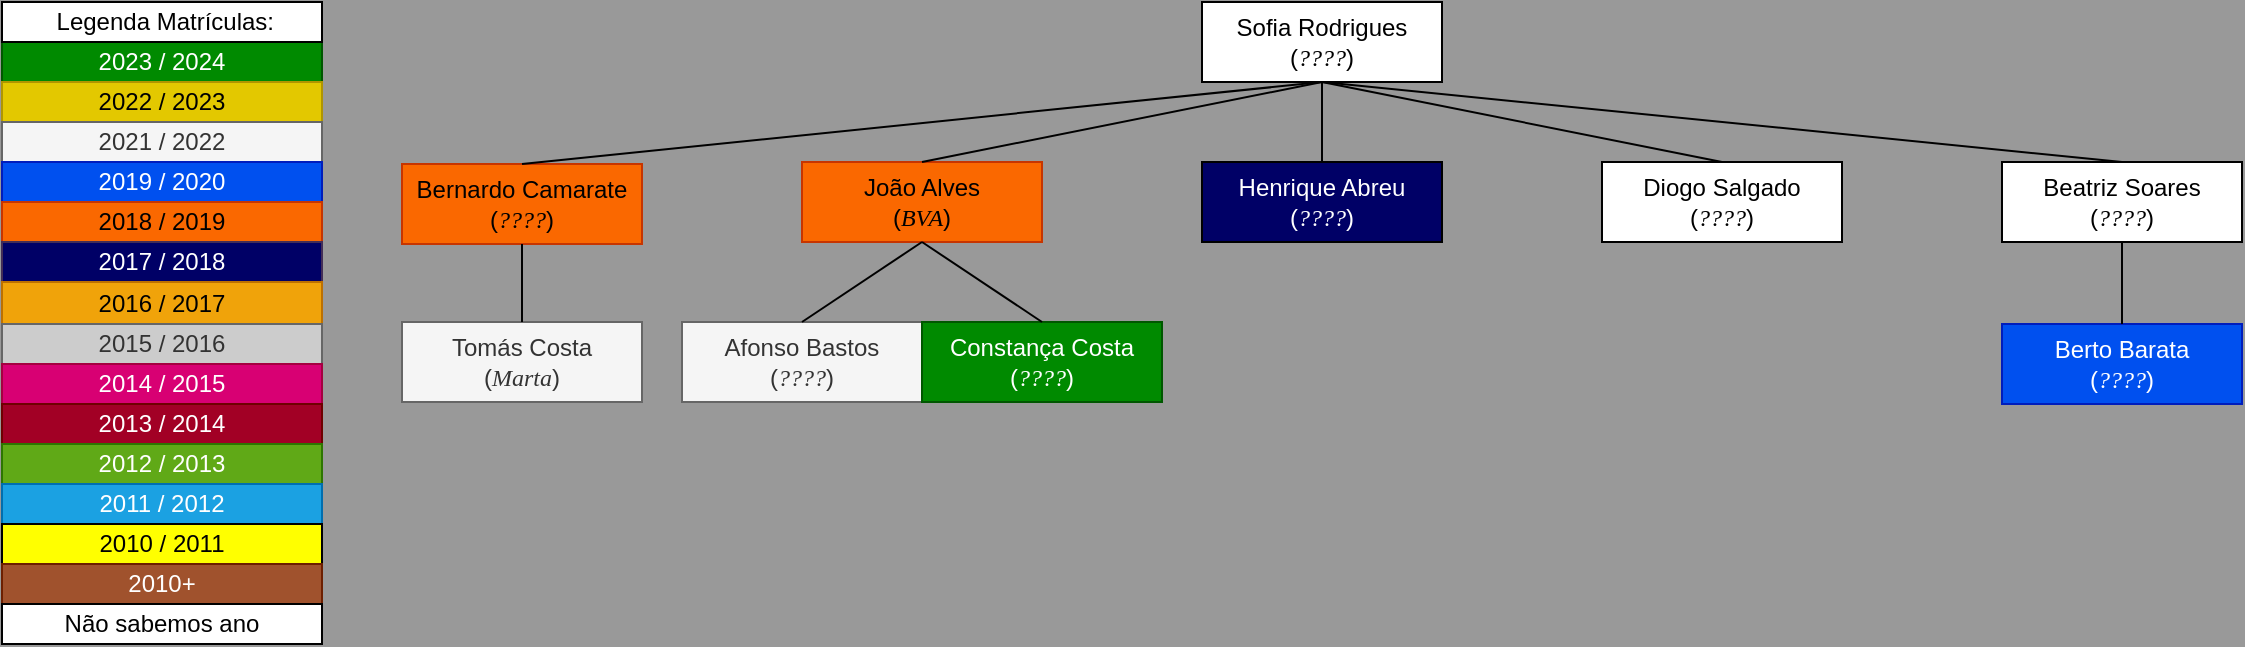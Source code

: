 <mxfile>
    <diagram id="MW3Bidl217omzIgqcO6z" name="Página-1">
        <mxGraphModel dx="3267" dy="3066" grid="1" gridSize="10" guides="1" tooltips="1" connect="1" arrows="1" fold="1" page="1" pageScale="1" pageWidth="1169" pageHeight="827" background="#999999" math="0" shadow="0">
            <root>
                <mxCell id="0"/>
                <mxCell id="1" parent="0"/>
                <mxCell id="2" value="2023 / 2024" style="rounded=0;whiteSpace=wrap;html=1;fillColor=#008a00;fontColor=#ffffff;strokeColor=#005700;" parent="1" vertex="1">
                    <mxGeometry x="-2320" y="-2420" width="160" height="20" as="geometry"/>
                </mxCell>
                <mxCell id="3" value="2022 / 2023" style="rounded=0;whiteSpace=wrap;html=1;fillColor=#e3c800;fontColor=#000000;strokeColor=#B09500;" parent="1" vertex="1">
                    <mxGeometry x="-2320" y="-2400" width="160" height="20" as="geometry"/>
                </mxCell>
                <mxCell id="4" value="2021 / 2022" style="rounded=0;whiteSpace=wrap;html=1;fillColor=#f5f5f5;fontColor=#333333;strokeColor=#666666;" parent="1" vertex="1">
                    <mxGeometry x="-2320" y="-2380" width="160" height="20" as="geometry"/>
                </mxCell>
                <mxCell id="5" value="2019 / 2020" style="rounded=0;whiteSpace=wrap;html=1;fillColor=#0050ef;fontColor=#ffffff;strokeColor=#001DBC;" parent="1" vertex="1">
                    <mxGeometry x="-2320" y="-2360" width="160" height="20" as="geometry"/>
                </mxCell>
                <mxCell id="6" value="2018 / 2019" style="rounded=0;whiteSpace=wrap;html=1;fillColor=#fa6800;fontColor=#000000;strokeColor=#C73500;" parent="1" vertex="1">
                    <mxGeometry x="-2320" y="-2340" width="160" height="20" as="geometry"/>
                </mxCell>
                <mxCell id="7" value="&amp;nbsp;Legenda Matrículas:" style="rounded=0;whiteSpace=wrap;html=1;" parent="1" vertex="1">
                    <mxGeometry x="-2320" y="-2440" width="160" height="20" as="geometry"/>
                </mxCell>
                <mxCell id="8" value="2017 / 2018" style="rounded=0;whiteSpace=wrap;html=1;fillColor=#000066;fontColor=#ffffff;strokeColor=#432D57;" parent="1" vertex="1">
                    <mxGeometry x="-2320" y="-2320" width="160" height="20" as="geometry"/>
                </mxCell>
                <mxCell id="9" value="2016 / 2017" style="rounded=0;whiteSpace=wrap;html=1;fillColor=#f0a30a;fontColor=#000000;strokeColor=#BD7000;" parent="1" vertex="1">
                    <mxGeometry x="-2320" y="-2300" width="160" height="21" as="geometry"/>
                </mxCell>
                <mxCell id="10" value="2015 / 2016" style="rounded=0;whiteSpace=wrap;html=1;fillColor=#CCCCCC;strokeColor=#666666;fontColor=#333333;" parent="1" vertex="1">
                    <mxGeometry x="-2320" y="-2279" width="160" height="20" as="geometry"/>
                </mxCell>
                <mxCell id="11" value="2014 / 2015" style="rounded=0;whiteSpace=wrap;html=1;fillColor=#d80073;fontColor=#ffffff;strokeColor=#A50040;" parent="1" vertex="1">
                    <mxGeometry x="-2320" y="-2259" width="160" height="20" as="geometry"/>
                </mxCell>
                <mxCell id="12" value="2013 / 2014" style="rounded=0;whiteSpace=wrap;html=1;fillColor=#a20025;fontColor=#ffffff;strokeColor=#6F0000;" parent="1" vertex="1">
                    <mxGeometry x="-2320" y="-2239" width="160" height="20" as="geometry"/>
                </mxCell>
                <mxCell id="13" value="2012&lt;span style=&quot;background-color: initial;&quot;&gt;&amp;nbsp;/ 2013&lt;/span&gt;" style="rounded=0;whiteSpace=wrap;html=1;fillColor=#60a917;fontColor=#ffffff;strokeColor=#2D7600;" parent="1" vertex="1">
                    <mxGeometry x="-2320" y="-2219" width="160" height="20" as="geometry"/>
                </mxCell>
                <mxCell id="14" value="2011&lt;span style=&quot;background-color: initial;&quot;&gt;&amp;nbsp;/ 2012&lt;/span&gt;" style="rounded=0;whiteSpace=wrap;html=1;fillColor=#1ba1e2;fontColor=#ffffff;strokeColor=#006EAF;" parent="1" vertex="1">
                    <mxGeometry x="-2320" y="-2199" width="160" height="20" as="geometry"/>
                </mxCell>
                <mxCell id="15" value="2010&lt;span style=&quot;background-color: initial;&quot;&gt;&amp;nbsp;/ 2011&lt;/span&gt;" style="rounded=0;whiteSpace=wrap;html=1;fillColor=#FFFF00;fontColor=#000000;" parent="1" vertex="1">
                    <mxGeometry x="-2320" y="-2179" width="160" height="20" as="geometry"/>
                </mxCell>
                <mxCell id="16" value="2010+" style="rounded=0;whiteSpace=wrap;html=1;fillColor=#a0522d;strokeColor=#6D1F00;fontColor=#ffffff;" parent="1" vertex="1">
                    <mxGeometry x="-2320" y="-2159" width="160" height="20" as="geometry"/>
                </mxCell>
                <mxCell id="17" value="Não sabemos ano" style="rounded=0;whiteSpace=wrap;html=1;" parent="1" vertex="1">
                    <mxGeometry x="-2320" y="-2139" width="160" height="20" as="geometry"/>
                </mxCell>
                <mxCell id="18" value="&lt;div&gt;&lt;span style=&quot;background-color: initial;&quot;&gt;Sofia Rodrigues&lt;/span&gt;&lt;/div&gt;&lt;div&gt;&lt;span style=&quot;background-color: initial;&quot;&gt;(&lt;/span&gt;&lt;i style=&quot;background-color: initial;&quot;&gt;&lt;font face=&quot;Times New Roman&quot;&gt;????&lt;/font&gt;&lt;/i&gt;&lt;span style=&quot;background-color: initial;&quot;&gt;)&lt;/span&gt;&lt;/div&gt;" style="rounded=0;whiteSpace=wrap;html=1;" parent="1" vertex="1">
                    <mxGeometry x="-1720" y="-2440" width="120" height="40" as="geometry"/>
                </mxCell>
                <mxCell id="19" value="&lt;div&gt;&lt;span style=&quot;background-color: initial;&quot;&gt;João Alves&lt;/span&gt;&lt;/div&gt;&lt;div&gt;&lt;span style=&quot;background-color: initial;&quot;&gt;(&lt;font face=&quot;Times New Roman&quot;&gt;&lt;i&gt;BVA&lt;/i&gt;&lt;/font&gt;&lt;/span&gt;&lt;span style=&quot;background-color: initial;&quot;&gt;)&lt;/span&gt;&lt;/div&gt;" style="rounded=0;whiteSpace=wrap;html=1;fillColor=#fa6800;fontColor=#000000;strokeColor=#C73500;" parent="1" vertex="1">
                    <mxGeometry x="-1920" y="-2360" width="120" height="40" as="geometry"/>
                </mxCell>
                <mxCell id="20" value="&lt;div&gt;&lt;span style=&quot;background-color: initial;&quot;&gt;Afonso Bastos&lt;/span&gt;&lt;/div&gt;&lt;div&gt;&lt;span style=&quot;background-color: initial;&quot;&gt;(&lt;/span&gt;&lt;i style=&quot;background-color: initial;&quot;&gt;&lt;font face=&quot;Times New Roman&quot;&gt;????&lt;/font&gt;&lt;/i&gt;&lt;span style=&quot;background-color: initial;&quot;&gt;)&lt;/span&gt;&lt;/div&gt;" style="rounded=0;whiteSpace=wrap;html=1;fillColor=#f5f5f5;fontColor=#333333;strokeColor=#666666;" parent="1" vertex="1">
                    <mxGeometry x="-1980" y="-2280" width="120" height="40" as="geometry"/>
                </mxCell>
                <mxCell id="21" value="&lt;div&gt;&lt;span style=&quot;background-color: initial;&quot;&gt;Constança Costa&lt;/span&gt;&lt;/div&gt;&lt;div&gt;&lt;span style=&quot;background-color: initial;&quot;&gt;(&lt;/span&gt;&lt;i style=&quot;background-color: initial;&quot;&gt;&lt;font face=&quot;Times New Roman&quot;&gt;????&lt;/font&gt;&lt;/i&gt;&lt;span style=&quot;background-color: initial;&quot;&gt;)&lt;/span&gt;&lt;/div&gt;" style="rounded=0;whiteSpace=wrap;html=1;fillColor=#008a00;fontColor=#ffffff;strokeColor=#005700;" parent="1" vertex="1">
                    <mxGeometry x="-1860" y="-2280" width="120" height="40" as="geometry"/>
                </mxCell>
                <mxCell id="22" value="" style="endArrow=none;html=1;exitX=0.5;exitY=0;exitDx=0;exitDy=0;entryX=0.5;entryY=1;entryDx=0;entryDy=0;" parent="1" source="20" target="19" edge="1">
                    <mxGeometry width="50" height="50" relative="1" as="geometry">
                        <mxPoint x="-1890" y="-2191" as="sourcePoint"/>
                        <mxPoint x="-1840" y="-2241" as="targetPoint"/>
                    </mxGeometry>
                </mxCell>
                <mxCell id="23" value="" style="endArrow=none;html=1;exitX=0.5;exitY=0;exitDx=0;exitDy=0;entryX=0.5;entryY=1;entryDx=0;entryDy=0;" parent="1" source="21" target="19" edge="1">
                    <mxGeometry width="50" height="50" relative="1" as="geometry">
                        <mxPoint x="-1910" y="-2270" as="sourcePoint"/>
                        <mxPoint x="-1770" y="-2331" as="targetPoint"/>
                    </mxGeometry>
                </mxCell>
                <mxCell id="24" value="" style="endArrow=none;html=1;exitX=0.5;exitY=1;exitDx=0;exitDy=0;entryX=0.5;entryY=0;entryDx=0;entryDy=0;" parent="1" source="18" target="19" edge="1">
                    <mxGeometry width="50" height="50" relative="1" as="geometry">
                        <mxPoint x="-1730" y="-2149" as="sourcePoint"/>
                        <mxPoint x="-1650" y="-2210" as="targetPoint"/>
                    </mxGeometry>
                </mxCell>
                <mxCell id="25" value="&lt;div&gt;&lt;span style=&quot;background-color: initial;&quot;&gt;Beatriz Soares&lt;/span&gt;&lt;/div&gt;&lt;div&gt;&lt;span style=&quot;background-color: initial;&quot;&gt;(&lt;/span&gt;&lt;i style=&quot;background-color: initial;&quot;&gt;&lt;font face=&quot;Times New Roman&quot;&gt;????&lt;/font&gt;&lt;/i&gt;&lt;span style=&quot;background-color: initial;&quot;&gt;)&lt;/span&gt;&lt;/div&gt;" style="rounded=0;whiteSpace=wrap;html=1;" parent="1" vertex="1">
                    <mxGeometry x="-1320" y="-2360" width="120" height="40" as="geometry"/>
                </mxCell>
                <mxCell id="26" value="&lt;div&gt;&lt;span style=&quot;background-color: initial;&quot;&gt;Berto Barata&lt;/span&gt;&lt;/div&gt;&lt;div&gt;&lt;span style=&quot;background-color: initial;&quot;&gt;(&lt;/span&gt;&lt;i style=&quot;background-color: initial;&quot;&gt;&lt;font face=&quot;Times New Roman&quot;&gt;????&lt;/font&gt;&lt;/i&gt;&lt;span style=&quot;background-color: initial;&quot;&gt;)&lt;/span&gt;&lt;br&gt;&lt;/div&gt;" style="rounded=0;whiteSpace=wrap;html=1;fillColor=#0050ef;fontColor=#ffffff;strokeColor=#001DBC;" parent="1" vertex="1">
                    <mxGeometry x="-1320" y="-2279" width="120" height="40" as="geometry"/>
                </mxCell>
                <mxCell id="27" value="" style="endArrow=none;html=1;exitX=0.5;exitY=0;exitDx=0;exitDy=0;entryX=0.5;entryY=1;entryDx=0;entryDy=0;" parent="1" source="26" target="25" edge="1">
                    <mxGeometry width="50" height="50" relative="1" as="geometry">
                        <mxPoint x="-1510" y="-2189" as="sourcePoint"/>
                        <mxPoint x="-1570" y="-2229" as="targetPoint"/>
                    </mxGeometry>
                </mxCell>
                <mxCell id="31" value="&lt;div&gt;&lt;span style=&quot;background-color: initial;&quot;&gt;Henrique Abreu&lt;/span&gt;&lt;/div&gt;&lt;div&gt;&lt;span style=&quot;background-color: initial;&quot;&gt;(&lt;font face=&quot;Times New Roman&quot;&gt;&lt;i&gt;????&lt;/i&gt;&lt;/font&gt;&lt;/span&gt;&lt;span style=&quot;background-color: initial;&quot;&gt;)&lt;/span&gt;&lt;/div&gt;" style="rounded=0;whiteSpace=wrap;html=1;fillColor=#000066;fontColor=#FFFFFF;" vertex="1" parent="1">
                    <mxGeometry x="-1720" y="-2360" width="120" height="40" as="geometry"/>
                </mxCell>
                <mxCell id="32" value="" style="endArrow=none;html=1;exitX=0.5;exitY=1;exitDx=0;exitDy=0;entryX=0.5;entryY=0;entryDx=0;entryDy=0;" edge="1" parent="1" source="18" target="31">
                    <mxGeometry width="50" height="50" relative="1" as="geometry">
                        <mxPoint x="-1690" y="-2390" as="sourcePoint"/>
                        <mxPoint x="-1830" y="-2350" as="targetPoint"/>
                    </mxGeometry>
                </mxCell>
                <mxCell id="33" value="&lt;div&gt;Diogo Salgado&lt;/div&gt;&lt;div&gt;&lt;span style=&quot;background-color: initial;&quot;&gt;(&lt;font face=&quot;Times New Roman&quot;&gt;&lt;i&gt;????&lt;/i&gt;&lt;/font&gt;&lt;/span&gt;&lt;span style=&quot;background-color: initial;&quot;&gt;)&lt;/span&gt;&lt;/div&gt;" style="rounded=0;whiteSpace=wrap;html=1;" vertex="1" parent="1">
                    <mxGeometry x="-1520" y="-2360" width="120" height="40" as="geometry"/>
                </mxCell>
                <mxCell id="34" value="" style="endArrow=none;html=1;exitX=0.5;exitY=1;exitDx=0;exitDy=0;entryX=0.5;entryY=0;entryDx=0;entryDy=0;" edge="1" parent="1" source="18" target="33">
                    <mxGeometry width="50" height="50" relative="1" as="geometry">
                        <mxPoint x="-1690" y="-2390" as="sourcePoint"/>
                        <mxPoint x="-1630" y="-2350" as="targetPoint"/>
                    </mxGeometry>
                </mxCell>
                <mxCell id="36" value="" style="endArrow=none;html=1;exitX=0.5;exitY=1;exitDx=0;exitDy=0;entryX=0.5;entryY=0;entryDx=0;entryDy=0;" edge="1" parent="1" source="18" target="25">
                    <mxGeometry width="50" height="50" relative="1" as="geometry">
                        <mxPoint x="-1690" y="-2390" as="sourcePoint"/>
                        <mxPoint x="-1470" y="-2350" as="targetPoint"/>
                    </mxGeometry>
                </mxCell>
                <mxCell id="37" value="&lt;div&gt;&lt;span style=&quot;background-color: initial;&quot;&gt;Bernardo Camarate&lt;/span&gt;&lt;/div&gt;&lt;div&gt;&lt;span style=&quot;background-color: initial;&quot;&gt;(&lt;font face=&quot;Times New Roman&quot;&gt;&lt;i&gt;????&lt;/i&gt;&lt;/font&gt;&lt;/span&gt;&lt;span style=&quot;background-color: initial;&quot;&gt;)&lt;/span&gt;&lt;/div&gt;" style="rounded=0;whiteSpace=wrap;html=1;fillColor=#fa6800;fontColor=#000000;strokeColor=#C73500;" vertex="1" parent="1">
                    <mxGeometry x="-2120" y="-2359" width="120" height="40" as="geometry"/>
                </mxCell>
                <mxCell id="38" value="" style="endArrow=none;html=1;exitX=0.5;exitY=0;exitDx=0;exitDy=0;entryX=0.5;entryY=1;entryDx=0;entryDy=0;" edge="1" parent="1" source="37" target="18">
                    <mxGeometry width="50" height="50" relative="1" as="geometry">
                        <mxPoint x="-1890" y="-2270" as="sourcePoint"/>
                        <mxPoint x="-1660" y="-2200" as="targetPoint"/>
                    </mxGeometry>
                </mxCell>
                <mxCell id="39" value="&lt;div&gt;&lt;span style=&quot;background-color: initial;&quot;&gt;Tomás Costa&lt;/span&gt;&lt;/div&gt;&lt;div&gt;&lt;span style=&quot;background-color: initial;&quot;&gt;(&lt;font face=&quot;Times New Roman&quot;&gt;&lt;i&gt;Marta&lt;/i&gt;&lt;/font&gt;&lt;/span&gt;&lt;span style=&quot;background-color: initial;&quot;&gt;)&lt;/span&gt;&lt;/div&gt;" style="rounded=0;whiteSpace=wrap;html=1;fillColor=#f5f5f5;fontColor=#333333;strokeColor=#666666;" vertex="1" parent="1">
                    <mxGeometry x="-2120" y="-2280" width="120" height="40" as="geometry"/>
                </mxCell>
                <mxCell id="40" value="" style="endArrow=none;html=1;exitX=0.5;exitY=0;exitDx=0;exitDy=0;entryX=0.5;entryY=1;entryDx=0;entryDy=0;" edge="1" parent="1" source="39" target="37">
                    <mxGeometry width="50" height="50" relative="1" as="geometry">
                        <mxPoint x="-1910" y="-2270" as="sourcePoint"/>
                        <mxPoint x="-1850" y="-2310" as="targetPoint"/>
                    </mxGeometry>
                </mxCell>
            </root>
        </mxGraphModel>
    </diagram>
</mxfile>